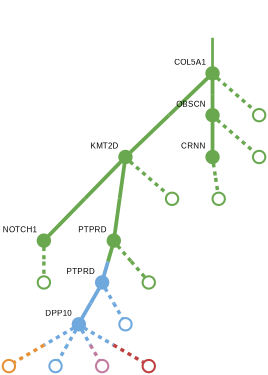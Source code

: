 strict digraph  {
graph[splines=false]; nodesep=0.7; rankdir=TB; ranksep=0.6; forcelabels=true; dpi=600; size=2.5;
0 [color="#6aa84fff", fillcolor="#6aa84fff", fixedsize=true, fontname=Arial, fontsize="12pt", height="0.25", label="", penwidth=3, shape=circle, style=filled, xlabel=COL5A1];
2 [color="#6aa84fff", fillcolor="#6aa84fff", fixedsize=true, fontname=Arial, fontsize="12pt", height="0.25", label="", penwidth=3, shape=circle, style=filled, xlabel=KMT2D];
5 [color="#6aa84fff", fillcolor="#6aa84fff", fixedsize=true, fontname=Arial, fontsize="12pt", height="0.25", label="", penwidth=3, shape=circle, style=filled, xlabel=OBSCN];
8 [color="#6aa84fff", fillcolor="#6aa84fff", fixedsize=true, fontname=Arial, fontsize="12pt", height="0.25", label="", penwidth=3, shape=circle, style=solid, xlabel=""];
1 [color="#6aa84fff", fillcolor="#6aa84fff", fixedsize=true, fontname=Arial, fontsize="12pt", height="0.25", label="", penwidth=3, shape=circle, style=filled, xlabel=NOTCH1];
9 [color="#6aa84fff", fillcolor="#6aa84fff", fixedsize=true, fontname=Arial, fontsize="12pt", height="0.25", label="", penwidth=3, shape=circle, style=solid, xlabel=""];
3 [color="#6aa84fff", fillcolor="#6aa84fff", fixedsize=true, fontname=Arial, fontsize="12pt", height="0.25", label="", penwidth=3, shape=circle, style=filled, xlabel=PTPRD];
10 [color="#6aa84fff", fillcolor="#6aa84fff", fixedsize=true, fontname=Arial, fontsize="12pt", height="0.25", label="", penwidth=3, shape=circle, style=solid, xlabel=""];
7 [color="#6fa8dcff", fillcolor="#6fa8dcff", fixedsize=true, fontname=Arial, fontsize="12pt", height="0.25", label="", penwidth=3, shape=circle, style=filled, xlabel=PTPRD];
12 [color="#6aa84fff", fillcolor="#6aa84fff", fixedsize=true, fontname=Arial, fontsize="12pt", height="0.25", label="", penwidth=3, shape=circle, style=solid, xlabel=""];
4 [color="#6aa84fff", fillcolor="#6aa84fff", fixedsize=true, fontname=Arial, fontsize="12pt", height="0.25", label="", penwidth=3, shape=circle, style=filled, xlabel=CRNN];
13 [color="#6aa84fff", fillcolor="#6aa84fff", fixedsize=true, fontname=Arial, fontsize="12pt", height="0.25", label="", penwidth=3, shape=circle, style=solid, xlabel=""];
14 [color="#6aa84fff", fillcolor="#6aa84fff", fixedsize=true, fontname=Arial, fontsize="12pt", height="0.25", label="", penwidth=3, shape=circle, style=solid, xlabel=""];
6 [color="#6fa8dcff", fillcolor="#6fa8dcff", fixedsize=true, fontname=Arial, fontsize="12pt", height="0.25", label="", penwidth=3, shape=circle, style=filled, xlabel=DPP10];
15 [color="#e69138ff", fillcolor="#e69138ff", fixedsize=true, fontname=Arial, fontsize="12pt", height="0.25", label="", penwidth=3, shape=circle, style=solid, xlabel=""];
16 [color="#6fa8dcff", fillcolor="#6fa8dcff", fixedsize=true, fontname=Arial, fontsize="12pt", height="0.25", label="", penwidth=3, shape=circle, style=solid, xlabel=""];
17 [color="#c27ba0ff", fillcolor="#c27ba0ff", fixedsize=true, fontname=Arial, fontsize="12pt", height="0.25", label="", penwidth=3, shape=circle, style=solid, xlabel=""];
18 [color="#bf4040ff", fillcolor="#bf4040ff", fixedsize=true, fontname=Arial, fontsize="12pt", height="0.25", label="", penwidth=3, shape=circle, style=solid, xlabel=""];
11 [color="#6fa8dcff", fillcolor="#6fa8dcff", fixedsize=true, fontname=Arial, fontsize="12pt", height="0.25", label="", penwidth=3, shape=circle, style=solid, xlabel=""];
normal [label="", penwidth=3, style=invis, xlabel=COL5A1];
0 -> 2  [arrowsize=0, color="#6aa84fff;0.5:#6aa84fff", minlen="2.5", penwidth="5.5", style=solid];
0 -> 5  [arrowsize=0, color="#6aa84fff;0.5:#6aa84fff", minlen="1.6749999523162842", penwidth="5.5", style=solid];
0 -> 8  [arrowsize=0, color="#6aa84fff;0.5:#6aa84fff", minlen="1.2625000476837158", penwidth=5, style=dashed];
2 -> 1  [arrowsize=0, color="#6aa84fff;0.5:#6aa84fff", minlen="2.5", penwidth="5.5", style=solid];
2 -> 3  [arrowsize=0, color="#6aa84fff;0.5:#6aa84fff", minlen="2.200000047683716", penwidth="5.5", style=solid];
2 -> 10  [arrowsize=0, color="#6aa84fff;0.5:#6aa84fff", minlen="1.2625000476837158", penwidth=5, style=dashed];
5 -> 4  [arrowsize=0, color="#6aa84fff;0.5:#6aa84fff", minlen="1.9000000953674316", penwidth="5.5", style=solid];
5 -> 14  [arrowsize=0, color="#6aa84fff;0.5:#6aa84fff", minlen="1.2625000476837158", penwidth=5, style=dashed];
1 -> 9  [arrowsize=0, color="#6aa84fff;0.5:#6aa84fff", minlen="1.2625000476837158", penwidth=5, style=dashed];
3 -> 7  [arrowsize=0, color="#6aa84fff;0.5:#6fa8dcff", minlen="1.2625000476837158", penwidth="5.5", style=solid];
3 -> 12  [arrowsize=0, color="#6aa84fff;0.5:#6aa84fff", minlen="1.2625000476837158", penwidth=5, style=dashed];
7 -> 6  [arrowsize=0, color="#6fa8dcff;0.5:#6fa8dcff", minlen="1.5250000953674316", penwidth="5.5", style=solid];
7 -> 11  [arrowsize=0, color="#6fa8dcff;0.5:#6fa8dcff", minlen="1.2625000476837158", penwidth=5, style=dashed];
4 -> 13  [arrowsize=0, color="#6aa84fff;0.5:#6aa84fff", minlen="1.2625000476837158", penwidth=5, style=dashed];
6 -> 15  [arrowsize=0, color="#6fa8dcff;0.5:#e69138ff", minlen="1.2625000476837158", penwidth=5, style=dashed];
6 -> 16  [arrowsize=0, color="#6fa8dcff;0.5:#6fa8dcff", minlen="1.2625000476837158", penwidth=5, style=dashed];
6 -> 17  [arrowsize=0, color="#6fa8dcff;0.5:#c27ba0ff", minlen="1.2625000476837158", penwidth=5, style=dashed];
6 -> 18  [arrowsize=0, color="#6fa8dcff;0.5:#bf4040ff", minlen="1.2625000476837158", penwidth=5, style=dashed];
normal -> 0  [arrowsize=0, color="#6aa84fff", label="", penwidth=4, style=solid];
}
